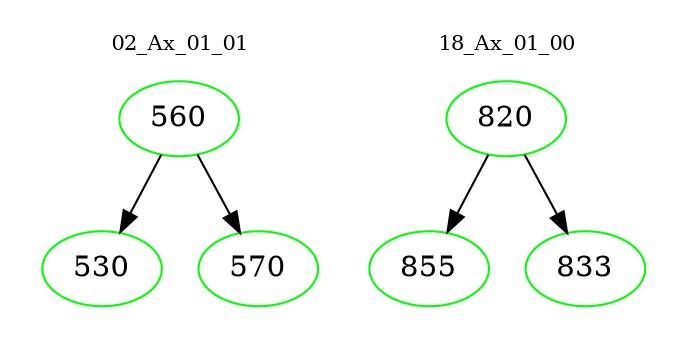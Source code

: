 digraph{
subgraph cluster_0 {
color = white
label = "02_Ax_01_01";
fontsize=10;
T0_560 [label="560", color="green"]
T0_560 -> T0_530 [color="black"]
T0_530 [label="530", color="green"]
T0_560 -> T0_570 [color="black"]
T0_570 [label="570", color="green"]
}
subgraph cluster_1 {
color = white
label = "18_Ax_01_00";
fontsize=10;
T1_820 [label="820", color="green"]
T1_820 -> T1_855 [color="black"]
T1_855 [label="855", color="green"]
T1_820 -> T1_833 [color="black"]
T1_833 [label="833", color="green"]
}
}
